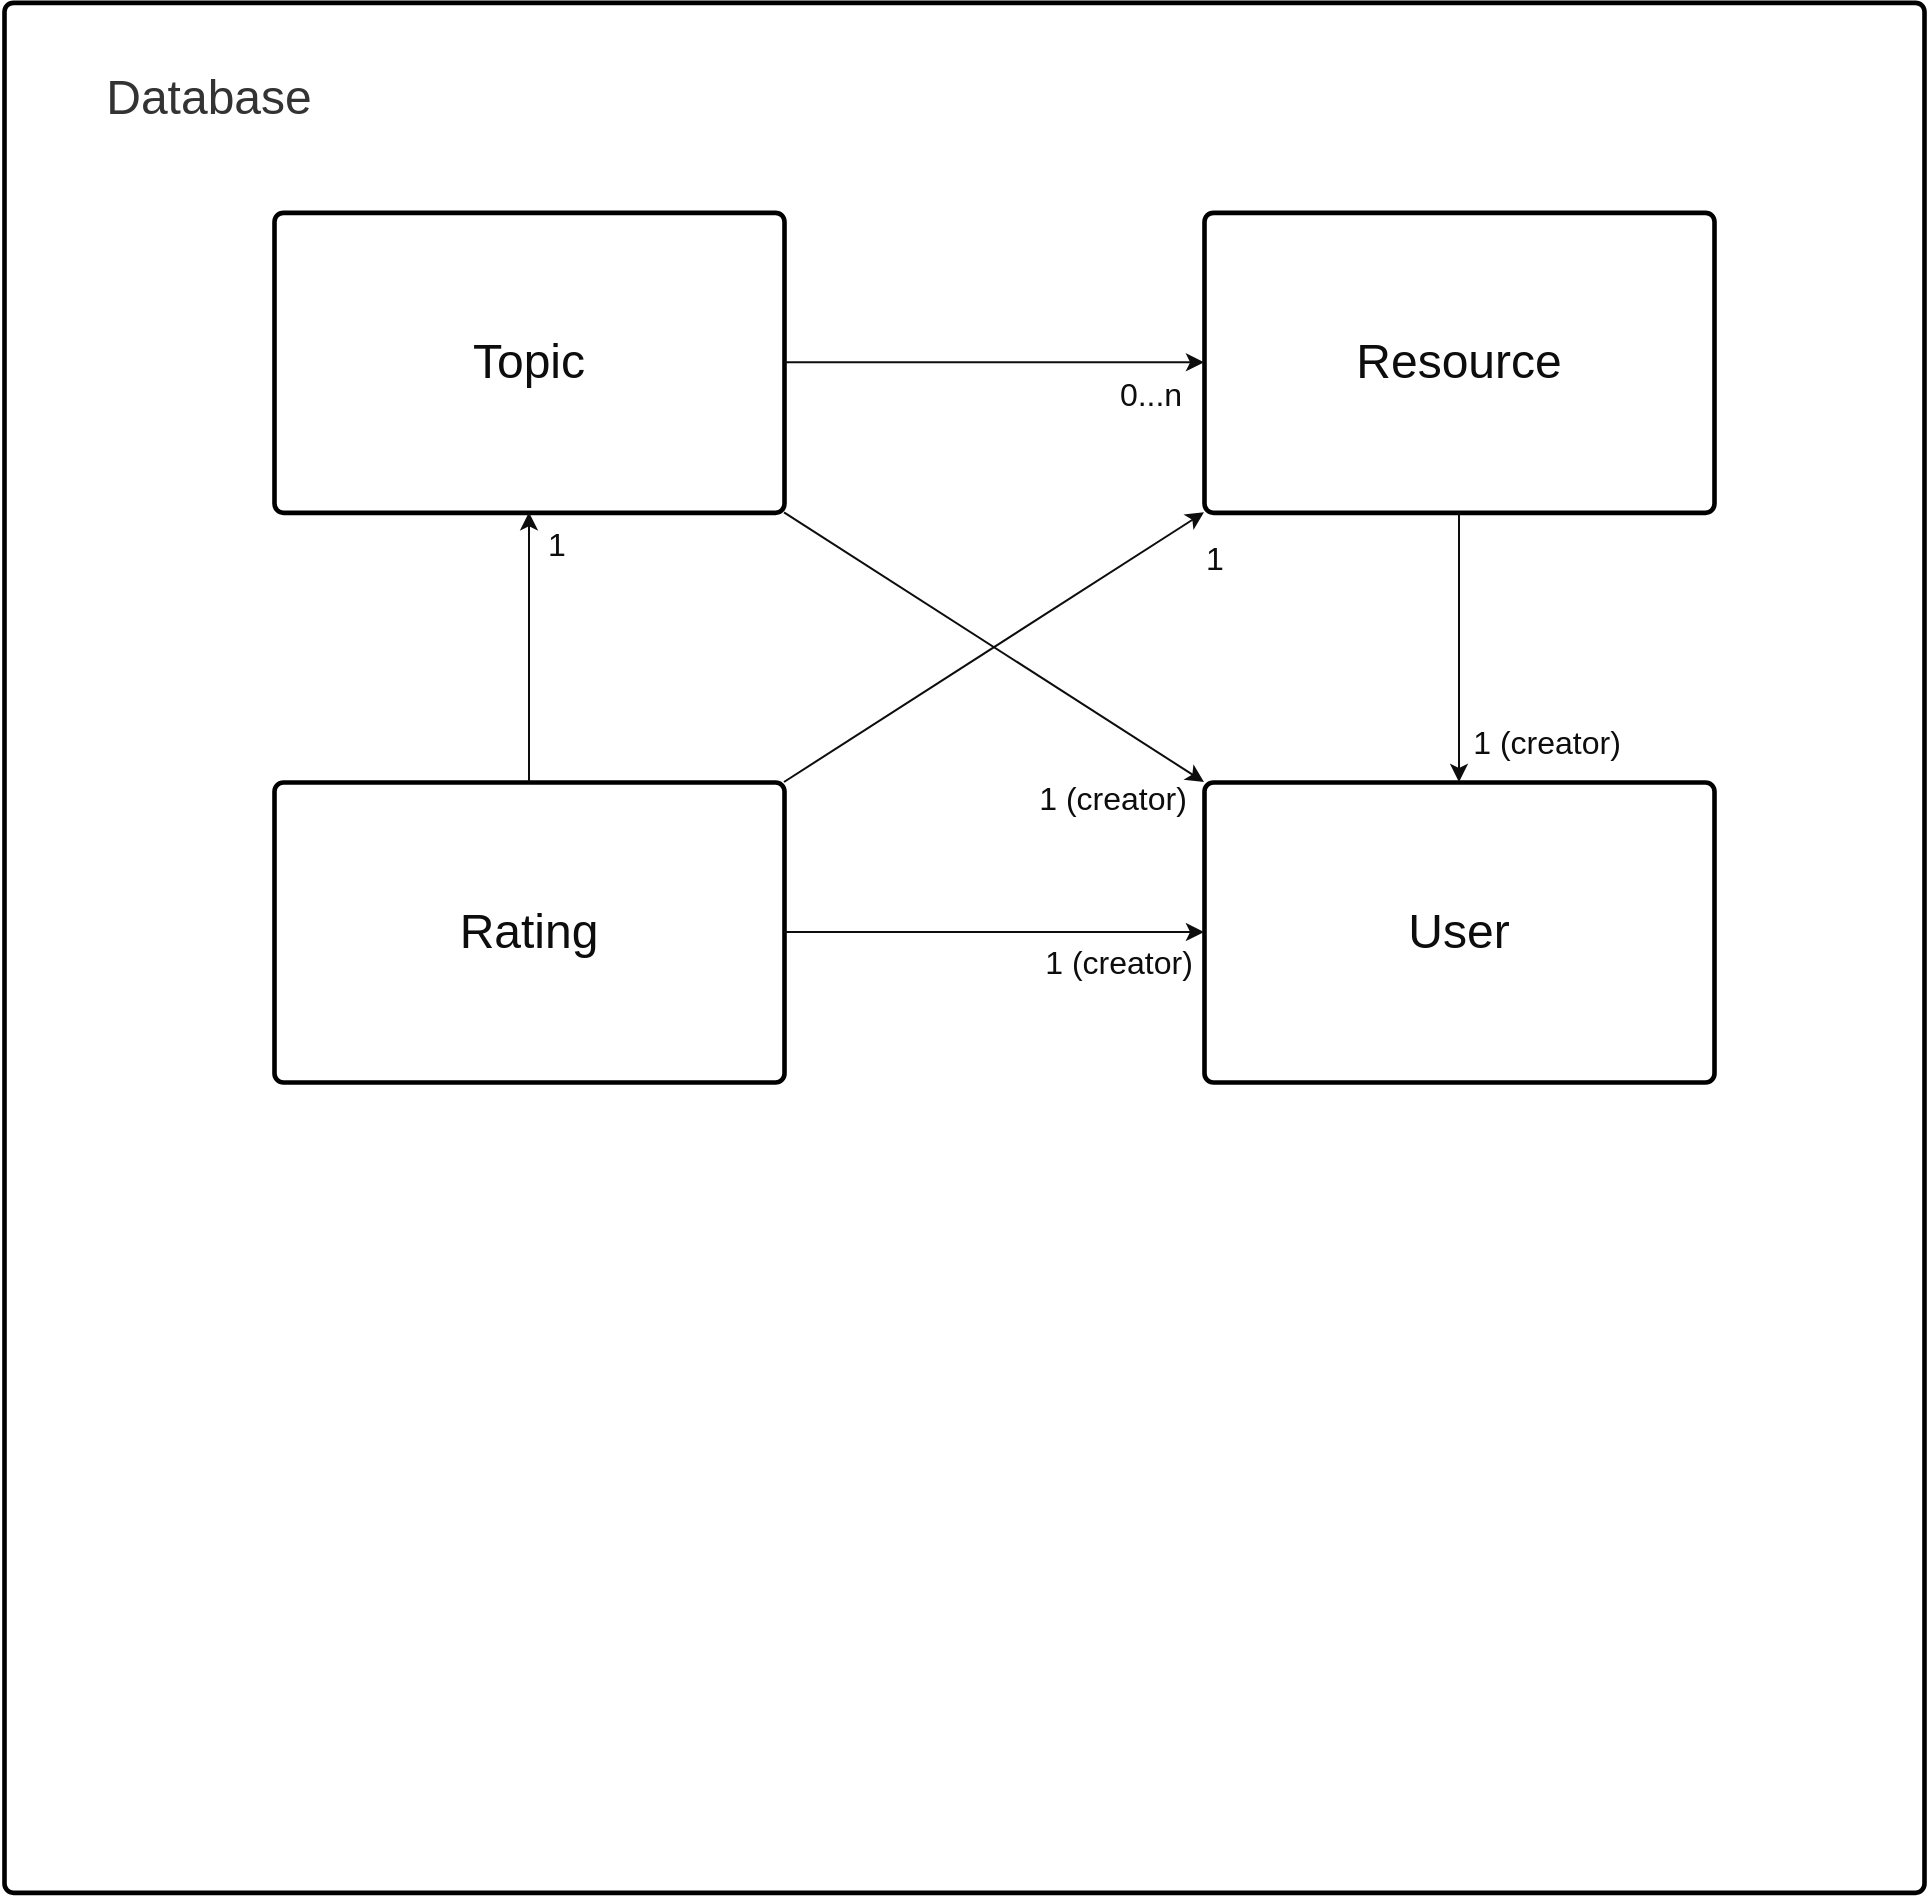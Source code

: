 <mxfile>
    <diagram id="2IMQaHNk9k9PHe_M4Y4g" name="Page-1">
        <mxGraphModel dx="423" dy="1357" grid="0" gridSize="10" guides="1" tooltips="1" connect="1" arrows="1" fold="1" page="0" pageScale="1" pageWidth="850" pageHeight="1100" math="0" shadow="0">
            <root>
                <mxCell id="0"/>
                <mxCell id="1" parent="0"/>
                <UserObject label="" lucidchartObjectId="gJ5swgswBCqC" id="ftV5zFxBLPoc9lyPTvhS-1">
                    <mxCell style="html=1;overflow=block;blockSpacing=1;whiteSpace=wrap;;whiteSpace=wrap;fontSize=24;spacing=3.8;strokeOpacity=100;rounded=1;absoluteArcSize=1;arcSize=9;strokeWidth=2.3;fillColor=#FFFFFF;fontColor=#0D0D0D;" parent="1" vertex="1">
                        <mxGeometry y="-1088.82" width="960" height="945" as="geometry"/>
                    </mxCell>
                </UserObject>
                <UserObject label="Topic" lucidchartObjectId="dB5se1LFiQ.x" id="ftV5zFxBLPoc9lyPTvhS-2">
                    <mxCell style="html=1;overflow=block;blockSpacing=1;whiteSpace=wrap;;whiteSpace=wrap;fontSize=24;spacing=3.8;strokeOpacity=100;rounded=1;absoluteArcSize=1;arcSize=9;strokeWidth=2.3;fillColor=#FFFFFF;fontColor=#0D0D0D;labelBorderColor=none;" parent="1" vertex="1">
                        <mxGeometry x="135" y="-983.82" width="255" height="150" as="geometry"/>
                    </mxCell>
                </UserObject>
                <UserObject label="Resource" lucidchartObjectId="-B5st2I3vmg4" id="ftV5zFxBLPoc9lyPTvhS-3">
                    <mxCell style="html=1;overflow=block;blockSpacing=1;whiteSpace=wrap;;whiteSpace=wrap;fontSize=24;spacing=3.8;strokeOpacity=100;rounded=1;absoluteArcSize=1;arcSize=9;strokeWidth=2.3;fillColor=#FFFFFF;fontColor=#0D0D0D;" parent="1" vertex="1">
                        <mxGeometry x="600" y="-983.82" width="255" height="150" as="geometry"/>
                    </mxCell>
                </UserObject>
                <UserObject label="Rating" lucidchartObjectId="kE5s4KgVHopP" id="ftV5zFxBLPoc9lyPTvhS-5">
                    <mxCell style="html=1;overflow=block;blockSpacing=1;whiteSpace=wrap;;whiteSpace=wrap;fontSize=24;spacing=3.8;strokeOpacity=100;rounded=1;absoluteArcSize=1;arcSize=9;strokeWidth=2.3;fillColor=#FFFFFF;fontColor=#0D0D0D;" parent="1" vertex="1">
                        <mxGeometry x="135" y="-699" width="255" height="150" as="geometry"/>
                    </mxCell>
                </UserObject>
                <UserObject label="User" lucidchartObjectId="TF5sRJQhWq.U" id="ftV5zFxBLPoc9lyPTvhS-15">
                    <mxCell style="html=1;overflow=block;blockSpacing=1;whiteSpace=wrap;;whiteSpace=wrap;fontSize=24;spacing=3.8;strokeOpacity=100;rounded=1;absoluteArcSize=1;arcSize=9;strokeWidth=2.3;fillColor=#FFFFFF;fontColor=#0D0D0D;" parent="1" vertex="1">
                        <mxGeometry x="600" y="-699" width="255" height="150" as="geometry"/>
                    </mxCell>
                </UserObject>
                <UserObject label="Database" lucidchartObjectId="BJ5sh0DXwHf3" id="ftV5zFxBLPoc9lyPTvhS-25">
                    <mxCell style="html=1;overflow=block;blockSpacing=1;whiteSpace=wrap;;whiteSpace=wrap;fontSize=24;fontColor=#333333;spacing=3.8;strokeOpacity=0;fillOpacity=0;rounded=1;absoluteArcSize=1;arcSize=9;fillColor=#ffffff;strokeWidth=2.3;" parent="1" vertex="1">
                        <mxGeometry x="45" y="-1058.82" width="115" height="30" as="geometry"/>
                    </mxCell>
                </UserObject>
                <mxCell id="3" value="" style="endArrow=classic;html=1;exitX=1;exitY=0.5;exitDx=0;exitDy=0;entryX=0;entryY=0.5;entryDx=0;entryDy=0;strokeColor=#0D0D0D;startArrow=none;startFill=0;" parent="1" source="ftV5zFxBLPoc9lyPTvhS-2" target="ftV5zFxBLPoc9lyPTvhS-3" edge="1">
                    <mxGeometry width="50" height="50" relative="1" as="geometry">
                        <mxPoint x="566" y="-707" as="sourcePoint"/>
                        <mxPoint x="616" y="-757" as="targetPoint"/>
                    </mxGeometry>
                </mxCell>
                <mxCell id="6" value="0...n" style="edgeLabel;html=1;align=center;verticalAlign=middle;resizable=0;points=[];labelBackgroundColor=none;fontColor=#0D0D0D;fontSize=16;" parent="1" vertex="1" connectable="0">
                    <mxGeometry x="584.995" y="-893" as="geometry">
                        <mxPoint x="-12" as="offset"/>
                    </mxGeometry>
                </mxCell>
                <mxCell id="7" value="" style="endArrow=classic;html=1;exitX=1;exitY=1;exitDx=0;exitDy=0;entryX=0;entryY=0;entryDx=0;entryDy=0;strokeColor=#0D0D0D;startArrow=none;startFill=0;" parent="1" source="ftV5zFxBLPoc9lyPTvhS-2" target="ftV5zFxBLPoc9lyPTvhS-15" edge="1">
                    <mxGeometry width="50" height="50" relative="1" as="geometry">
                        <mxPoint x="400.0" y="-898.82" as="sourcePoint"/>
                        <mxPoint x="610" y="-898.82" as="targetPoint"/>
                    </mxGeometry>
                </mxCell>
                <mxCell id="9" value="1 (creator)" style="edgeLabel;html=1;align=center;verticalAlign=middle;resizable=0;points=[];labelBackgroundColor=none;fontColor=#0D0D0D;fontSize=16;" parent="1" vertex="1" connectable="0">
                    <mxGeometry x="553.995" y="-691" as="geometry"/>
                </mxCell>
                <mxCell id="10" value="" style="endArrow=classic;html=1;exitX=0.5;exitY=1;exitDx=0;exitDy=0;entryX=0.5;entryY=0;entryDx=0;entryDy=0;strokeColor=#0D0D0D;startArrow=none;startFill=0;" parent="1" source="ftV5zFxBLPoc9lyPTvhS-3" target="ftV5zFxBLPoc9lyPTvhS-15" edge="1">
                    <mxGeometry width="50" height="50" relative="1" as="geometry">
                        <mxPoint x="652" y="-813.0" as="sourcePoint"/>
                        <mxPoint x="862" y="-678.18" as="targetPoint"/>
                    </mxGeometry>
                </mxCell>
                <mxCell id="11" value="1 (creator)" style="edgeLabel;html=1;align=center;verticalAlign=middle;resizable=0;points=[];labelBackgroundColor=none;fontColor=#0D0D0D;fontSize=16;" parent="1" vertex="1" connectable="0">
                    <mxGeometry x="770.995" y="-719" as="geometry"/>
                </mxCell>
                <mxCell id="12" value="" style="endArrow=classic;html=1;exitX=1;exitY=0.5;exitDx=0;exitDy=0;entryX=0;entryY=0.5;entryDx=0;entryDy=0;strokeColor=#0D0D0D;startArrow=none;startFill=0;" parent="1" source="ftV5zFxBLPoc9lyPTvhS-5" target="ftV5zFxBLPoc9lyPTvhS-15" edge="1">
                    <mxGeometry width="50" height="50" relative="1" as="geometry">
                        <mxPoint x="400" y="-823.82" as="sourcePoint"/>
                        <mxPoint x="610" y="-689" as="targetPoint"/>
                    </mxGeometry>
                </mxCell>
                <mxCell id="13" value="1 (creator)" style="edgeLabel;html=1;align=center;verticalAlign=middle;resizable=0;points=[];labelBackgroundColor=none;fontColor=#0D0D0D;fontSize=16;" parent="1" vertex="1" connectable="0">
                    <mxGeometry x="556.995" y="-609" as="geometry"/>
                </mxCell>
                <mxCell id="14" value="" style="endArrow=classic;html=1;exitX=0.5;exitY=0;exitDx=0;exitDy=0;entryX=0.5;entryY=1;entryDx=0;entryDy=0;strokeColor=#0D0D0D;startArrow=none;startFill=0;" parent="1" source="ftV5zFxBLPoc9lyPTvhS-5" target="ftV5zFxBLPoc9lyPTvhS-2" edge="1">
                    <mxGeometry width="50" height="50" relative="1" as="geometry">
                        <mxPoint x="400.0" y="-823.82" as="sourcePoint"/>
                        <mxPoint x="610.0" y="-689" as="targetPoint"/>
                    </mxGeometry>
                </mxCell>
                <mxCell id="15" value="" style="endArrow=classic;html=1;exitX=1;exitY=0;exitDx=0;exitDy=0;entryX=0;entryY=1;entryDx=0;entryDy=0;strokeColor=#0D0D0D;startArrow=none;startFill=0;" parent="1" source="ftV5zFxBLPoc9lyPTvhS-5" target="ftV5zFxBLPoc9lyPTvhS-3" edge="1">
                    <mxGeometry width="50" height="50" relative="1" as="geometry">
                        <mxPoint x="272.5" y="-689" as="sourcePoint"/>
                        <mxPoint x="272.5" y="-823.82" as="targetPoint"/>
                    </mxGeometry>
                </mxCell>
                <mxCell id="16" value="1" style="edgeLabel;html=1;align=center;verticalAlign=middle;resizable=0;points=[];labelBackgroundColor=none;fontColor=#0D0D0D;fontSize=16;" parent="1" vertex="1" connectable="0">
                    <mxGeometry x="614.995" y="-807" as="geometry">
                        <mxPoint x="-10" y="-4" as="offset"/>
                    </mxGeometry>
                </mxCell>
                <mxCell id="17" value="1" style="edgeLabel;html=1;align=center;verticalAlign=middle;resizable=0;points=[];labelBackgroundColor=none;fontColor=#0D0D0D;fontSize=16;" parent="1" vertex="1" connectable="0">
                    <mxGeometry x="278.995" y="-817" as="geometry">
                        <mxPoint x="-3" y="-1" as="offset"/>
                    </mxGeometry>
                </mxCell>
            </root>
        </mxGraphModel>
    </diagram>
</mxfile>